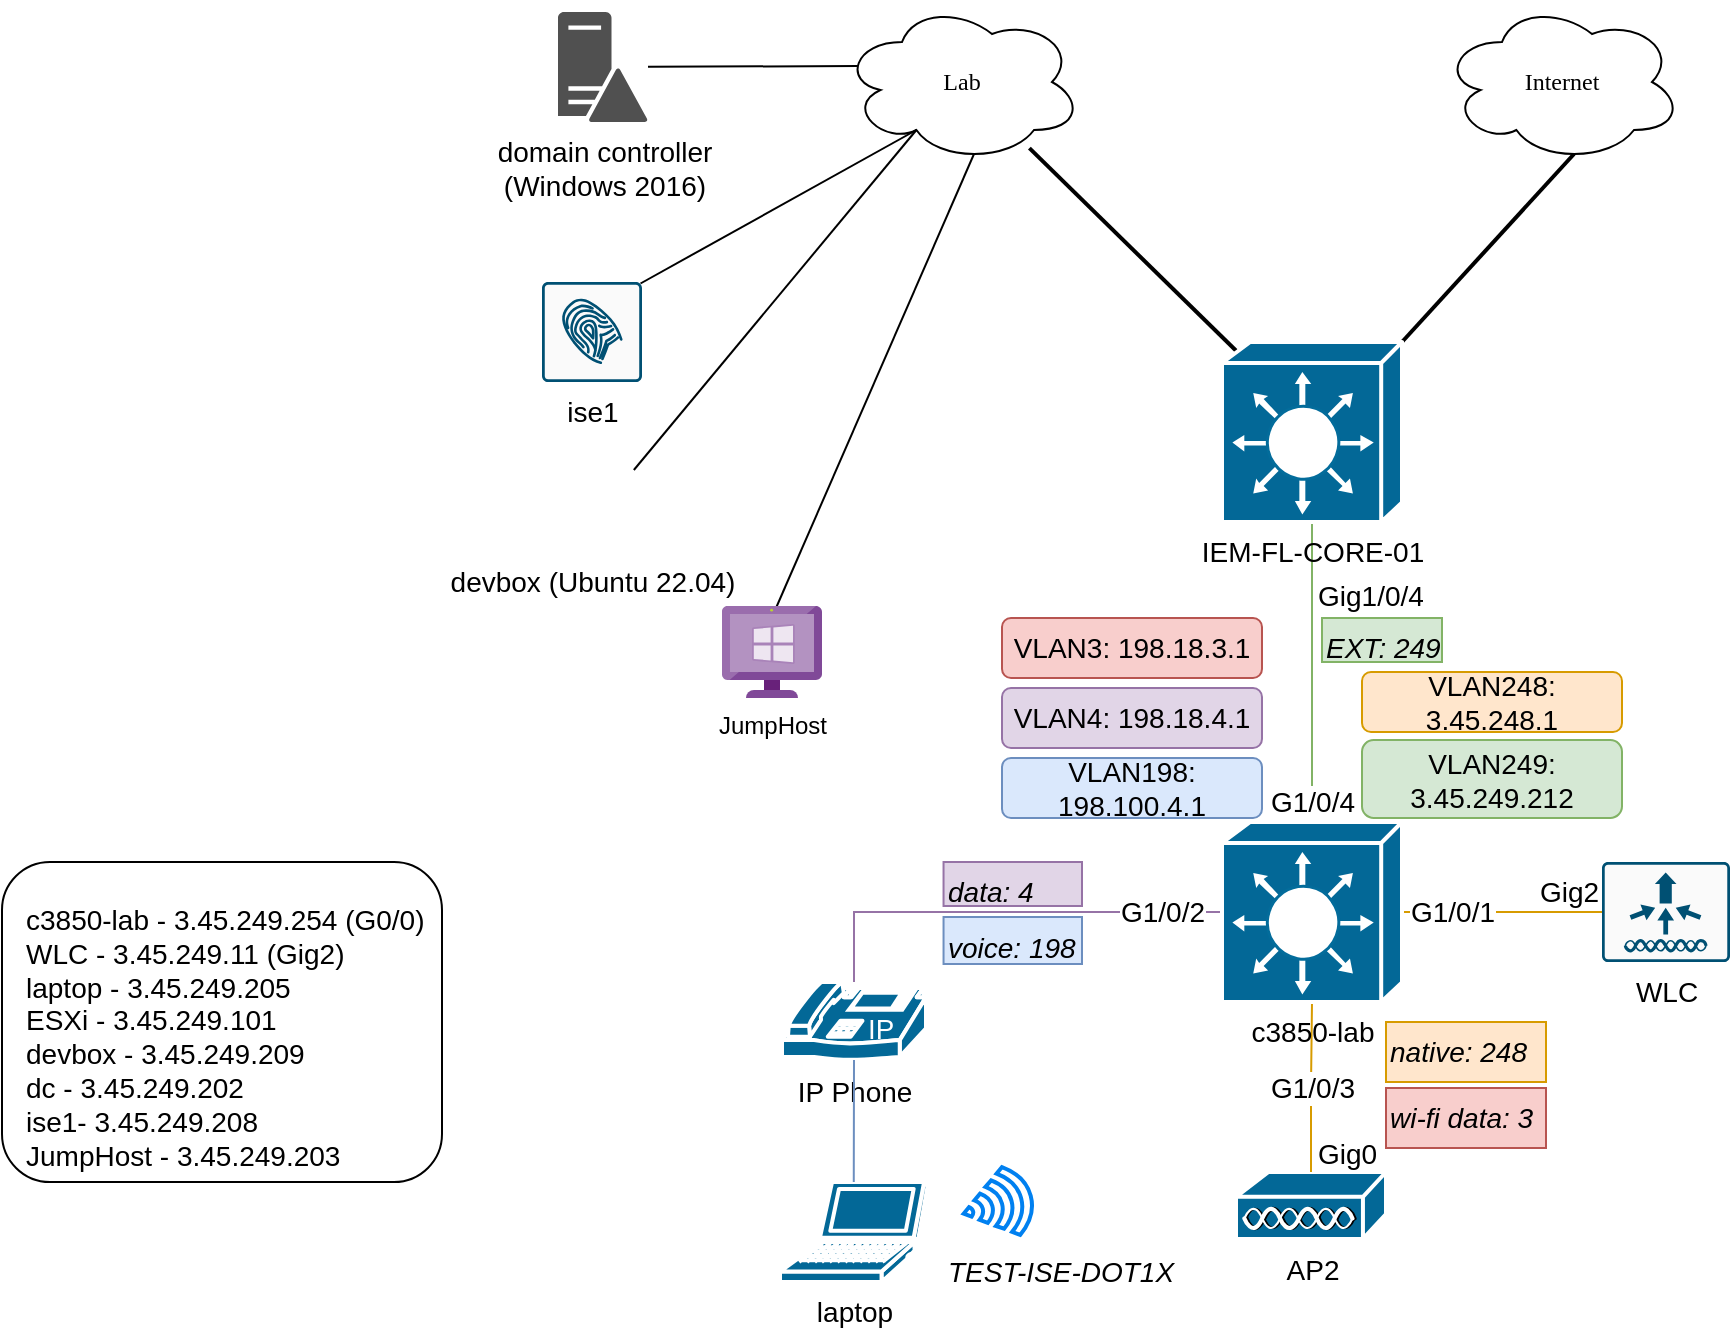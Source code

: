 <mxfile version="20.0.4" type="github">
  <diagram name="Page-1" id="c37626ed-c26b-45fb-9056-f9ebc6bb27b6">
    <mxGraphModel dx="1550" dy="816" grid="1" gridSize="10" guides="1" tooltips="1" connect="1" arrows="1" fold="1" page="1" pageScale="1" pageWidth="1100" pageHeight="850" background="none" math="0" shadow="0">
      <root>
        <mxCell id="0" />
        <mxCell id="1" parent="0" />
        <mxCell id="1c7a67bf8fd3230f-61" style="edgeStyle=none;html=1;labelBackgroundColor=none;startFill=0;endArrow=none;endFill=0;strokeWidth=2;fontFamily=Verdana;fontSize=12;exitX=0.55;exitY=0.95;exitDx=0;exitDy=0;exitPerimeter=0;entryX=1;entryY=0;entryDx=0;entryDy=0;entryPerimeter=0;" parent="1" source="fIpslHjeC98yv0ntgD_M-5" target="fIpslHjeC98yv0ntgD_M-1" edge="1">
          <mxGeometry relative="1" as="geometry">
            <mxPoint x="970.0" y="881.137" as="targetPoint" />
          </mxGeometry>
        </mxCell>
        <mxCell id="1c7a67bf8fd3230f-62" style="edgeStyle=none;html=1;labelBackgroundColor=none;startFill=0;endArrow=none;endFill=0;strokeWidth=2;fontFamily=Verdana;fontSize=12;entryX=0.08;entryY=0.05;entryDx=0;entryDy=0;entryPerimeter=0;" parent="1" source="1c7a67bf8fd3230f-13" target="fIpslHjeC98yv0ntgD_M-1" edge="1">
          <mxGeometry relative="1" as="geometry">
            <mxPoint x="1258" y="890.007" as="targetPoint" />
          </mxGeometry>
        </mxCell>
        <mxCell id="fIpslHjeC98yv0ntgD_M-32" style="rounded=0;orthogonalLoop=1;jettySize=auto;html=1;exitX=0.07;exitY=0.4;exitDx=0;exitDy=0;exitPerimeter=0;fontSize=14;endArrow=none;endFill=0;" parent="1" source="1c7a67bf8fd3230f-13" target="fIpslHjeC98yv0ntgD_M-27" edge="1">
          <mxGeometry relative="1" as="geometry" />
        </mxCell>
        <mxCell id="6axadsAs_ZItvVHvqGPq-3" style="rounded=0;orthogonalLoop=1;jettySize=auto;html=1;exitX=0.55;exitY=0.95;exitDx=0;exitDy=0;exitPerimeter=0;entryX=0.54;entryY=0.022;entryDx=0;entryDy=0;entryPerimeter=0;endArrow=none;endFill=0;" edge="1" parent="1" source="1c7a67bf8fd3230f-13" target="6axadsAs_ZItvVHvqGPq-2">
          <mxGeometry relative="1" as="geometry" />
        </mxCell>
        <mxCell id="1c7a67bf8fd3230f-13" value="Lab" style="ellipse;shape=cloud;whiteSpace=wrap;html=1;rounded=0;shadow=0;comic=0;strokeWidth=1;fontFamily=Verdana;fontSize=12;" parent="1" vertex="1">
          <mxGeometry x="490" y="140" width="120" height="80" as="geometry" />
        </mxCell>
        <mxCell id="fIpslHjeC98yv0ntgD_M-4" value="G1/0/4" style="edgeStyle=orthogonalEdgeStyle;rounded=0;orthogonalLoop=1;jettySize=auto;html=1;exitX=0.5;exitY=1;exitDx=0;exitDy=0;exitPerimeter=0;fontSize=14;endArrow=none;endFill=0;fillColor=#d5e8d4;strokeColor=#82b366;" parent="1" source="fIpslHjeC98yv0ntgD_M-1" target="fIpslHjeC98yv0ntgD_M-2" edge="1">
          <mxGeometry x="0.867" relative="1" as="geometry">
            <mxPoint as="offset" />
          </mxGeometry>
        </mxCell>
        <mxCell id="fIpslHjeC98yv0ntgD_M-1" value="&lt;font style=&quot;font-size: 14px;&quot;&gt;IEM-FL-CORE-01&lt;/font&gt;" style="shape=mxgraph.cisco.switches.layer_3_switch;sketch=0;html=1;pointerEvents=1;dashed=0;fillColor=#036897;strokeColor=#ffffff;strokeWidth=2;verticalLabelPosition=bottom;verticalAlign=top;align=center;outlineConnect=0;" parent="1" vertex="1">
          <mxGeometry x="680" y="310" width="90" height="90" as="geometry" />
        </mxCell>
        <mxCell id="fIpslHjeC98yv0ntgD_M-5" value="Internet" style="ellipse;shape=cloud;whiteSpace=wrap;html=1;rounded=0;shadow=0;comic=0;strokeWidth=1;fontFamily=Verdana;fontSize=12;" parent="1" vertex="1">
          <mxGeometry x="790" y="140" width="120" height="80" as="geometry" />
        </mxCell>
        <mxCell id="fIpslHjeC98yv0ntgD_M-9" value="G1/0/2" style="edgeStyle=orthogonalEdgeStyle;rounded=0;orthogonalLoop=1;jettySize=auto;html=1;exitX=0.5;exitY=0;exitDx=0;exitDy=0;exitPerimeter=0;entryX=0;entryY=0.5;entryDx=0;entryDy=0;entryPerimeter=0;fontSize=14;endArrow=none;endFill=0;startArrow=none;fillColor=#e1d5e7;strokeColor=#9673a6;" parent="1" source="fIpslHjeC98yv0ntgD_M-8" target="fIpslHjeC98yv0ntgD_M-2" edge="1">
          <mxGeometry x="0.726" relative="1" as="geometry">
            <mxPoint as="offset" />
          </mxGeometry>
        </mxCell>
        <mxCell id="fIpslHjeC98yv0ntgD_M-7" value="laptop" style="shape=mxgraph.cisco.computers_and_peripherals.laptop;sketch=0;html=1;pointerEvents=1;dashed=0;fillColor=#036897;strokeColor=#ffffff;strokeWidth=2;verticalLabelPosition=bottom;verticalAlign=top;align=center;outlineConnect=0;fontSize=14;" parent="1" vertex="1">
          <mxGeometry x="459" y="730" width="73.77" height="50" as="geometry" />
        </mxCell>
        <mxCell id="fIpslHjeC98yv0ntgD_M-8" value="IP Phone" style="shape=mxgraph.cisco.modems_and_phones.ip_phone;sketch=0;html=1;pointerEvents=1;dashed=0;fillColor=#036897;strokeColor=#ffffff;strokeWidth=2;verticalLabelPosition=bottom;verticalAlign=top;align=center;outlineConnect=0;fontSize=14;" parent="1" vertex="1">
          <mxGeometry x="460" y="630" width="72" height="40" as="geometry" />
        </mxCell>
        <mxCell id="fIpslHjeC98yv0ntgD_M-10" value="" style="edgeStyle=orthogonalEdgeStyle;rounded=0;orthogonalLoop=1;jettySize=auto;html=1;exitX=0.5;exitY=0;exitDx=0;exitDy=0;exitPerimeter=0;entryX=0.5;entryY=0.975;entryDx=0;entryDy=0;entryPerimeter=0;fontSize=14;endArrow=none;endFill=0;fillColor=#dae8fc;strokeColor=#6c8ebf;" parent="1" source="fIpslHjeC98yv0ntgD_M-7" target="fIpslHjeC98yv0ntgD_M-8" edge="1">
          <mxGeometry relative="1" as="geometry">
            <mxPoint x="496.885" y="730" as="sourcePoint" />
            <mxPoint x="680" y="595" as="targetPoint" />
            <Array as="points">
              <mxPoint x="496" y="720" />
              <mxPoint x="496" y="720" />
            </Array>
          </mxGeometry>
        </mxCell>
        <mxCell id="fIpslHjeC98yv0ntgD_M-11" value="WLC" style="sketch=0;points=[[0.015,0.015,0],[0.985,0.015,0],[0.985,0.985,0],[0.015,0.985,0],[0.25,0,0],[0.5,0,0],[0.75,0,0],[1,0.25,0],[1,0.5,0],[1,0.75,0],[0.75,1,0],[0.5,1,0],[0.25,1,0],[0,0.75,0],[0,0.5,0],[0,0.25,0]];verticalLabelPosition=bottom;html=1;verticalAlign=top;aspect=fixed;align=center;pointerEvents=1;shape=mxgraph.cisco19.rect;prIcon=wireless_lan_controller;fillColor=#FAFAFA;strokeColor=#005073;fontSize=14;" parent="1" vertex="1">
          <mxGeometry x="870" y="570" width="64" height="50" as="geometry" />
        </mxCell>
        <mxCell id="fIpslHjeC98yv0ntgD_M-12" value="AP2" style="shape=mxgraph.cisco.misc.access_point;html=1;pointerEvents=1;dashed=0;fillColor=#036897;strokeColor=#ffffff;strokeWidth=2;verticalLabelPosition=bottom;verticalAlign=top;align=center;outlineConnect=0;fontSize=14;" parent="1" vertex="1">
          <mxGeometry x="687" y="725" width="75" height="34" as="geometry" />
        </mxCell>
        <mxCell id="fIpslHjeC98yv0ntgD_M-14" value="" style="html=1;verticalLabelPosition=bottom;align=center;labelBackgroundColor=#ffffff;verticalAlign=top;strokeWidth=2;strokeColor=#0080F0;shadow=0;dashed=0;shape=mxgraph.ios7.icons.wifi;pointerEvents=1;fontSize=14;rotation=75;" parent="1" vertex="1">
          <mxGeometry x="550" y="724" width="35.17" height="34.71" as="geometry" />
        </mxCell>
        <mxCell id="fIpslHjeC98yv0ntgD_M-15" value="G1/0/1" style="edgeStyle=orthogonalEdgeStyle;rounded=0;orthogonalLoop=1;jettySize=auto;html=1;exitX=0;exitY=0.5;exitDx=0;exitDy=0;exitPerimeter=0;fontSize=14;endArrow=none;endFill=0;fillColor=#ffe6cc;strokeColor=#d79b00;" parent="1" source="fIpslHjeC98yv0ntgD_M-11" edge="1">
          <mxGeometry x="0.5" relative="1" as="geometry">
            <mxPoint x="824" y="595" as="sourcePoint" />
            <mxPoint x="770" y="595" as="targetPoint" />
            <mxPoint as="offset" />
          </mxGeometry>
        </mxCell>
        <mxCell id="fIpslHjeC98yv0ntgD_M-18" value="G1/0/3" style="edgeStyle=orthogonalEdgeStyle;rounded=0;orthogonalLoop=1;jettySize=auto;html=1;entryX=0.5;entryY=1;entryDx=0;entryDy=0;entryPerimeter=0;fontSize=14;endArrow=none;endFill=0;startArrow=none;fillColor=#ffe6cc;strokeColor=#d79b00;" parent="1" source="fIpslHjeC98yv0ntgD_M-12" target="fIpslHjeC98yv0ntgD_M-2" edge="1">
          <mxGeometry x="0.006" relative="1" as="geometry">
            <mxPoint x="506" y="640" as="sourcePoint" />
            <mxPoint x="690" y="605" as="targetPoint" />
            <mxPoint as="offset" />
          </mxGeometry>
        </mxCell>
        <mxCell id="fIpslHjeC98yv0ntgD_M-21" value="&lt;div&gt;native: 248&lt;br&gt;&lt;/div&gt;" style="text;whiteSpace=wrap;html=1;fontSize=14;fontStyle=2;fillColor=#ffe6cc;strokeColor=#d79b00;" parent="1" vertex="1">
          <mxGeometry x="762" y="650" width="80" height="30" as="geometry" />
        </mxCell>
        <mxCell id="fIpslHjeC98yv0ntgD_M-22" value="TEST-ISE-DOT1X" style="text;whiteSpace=wrap;html=1;fontSize=14;fontStyle=2" parent="1" vertex="1">
          <mxGeometry x="541" y="759.71" width="120" height="20" as="geometry" />
        </mxCell>
        <mxCell id="fIpslHjeC98yv0ntgD_M-33" style="rounded=0;orthogonalLoop=1;jettySize=auto;html=1;exitX=0.985;exitY=0.015;exitDx=0;exitDy=0;exitPerimeter=0;entryX=0.31;entryY=0.8;entryDx=0;entryDy=0;entryPerimeter=0;fontSize=14;endArrow=none;endFill=0;" parent="1" source="fIpslHjeC98yv0ntgD_M-25" target="1c7a67bf8fd3230f-13" edge="1">
          <mxGeometry relative="1" as="geometry" />
        </mxCell>
        <mxCell id="fIpslHjeC98yv0ntgD_M-25" value="ise1" style="sketch=0;points=[[0.015,0.015,0],[0.985,0.015,0],[0.985,0.985,0],[0.015,0.985,0],[0.25,0,0],[0.5,0,0],[0.75,0,0],[1,0.25,0],[1,0.5,0],[1,0.75,0],[0.75,1,0],[0.5,1,0],[0.25,1,0],[0,0.75,0],[0,0.5,0],[0,0.25,0]];verticalLabelPosition=bottom;html=1;verticalAlign=top;aspect=fixed;align=center;pointerEvents=1;shape=mxgraph.cisco19.rect;prIcon=ise;fillColor=#FAFAFA;strokeColor=#005073;fontSize=14;" parent="1" vertex="1">
          <mxGeometry x="340" y="280" width="50" height="50" as="geometry" />
        </mxCell>
        <mxCell id="fIpslHjeC98yv0ntgD_M-27" value="&lt;div&gt;domain controller &lt;br&gt;&lt;/div&gt;&lt;div&gt;(Windows 2016)&lt;/div&gt;" style="sketch=0;pointerEvents=1;shadow=0;dashed=0;html=1;strokeColor=none;fillColor=#505050;labelPosition=center;verticalLabelPosition=bottom;verticalAlign=top;outlineConnect=0;align=center;shape=mxgraph.office.servers.domain_controller;fontSize=14;" parent="1" vertex="1">
          <mxGeometry x="348" y="145" width="45" height="55" as="geometry" />
        </mxCell>
        <mxCell id="fIpslHjeC98yv0ntgD_M-34" style="rounded=0;orthogonalLoop=1;jettySize=auto;html=1;exitX=0.965;exitY=0.089;exitDx=0;exitDy=0;fontSize=14;endArrow=none;endFill=0;exitPerimeter=0;entryX=0.31;entryY=0.8;entryDx=0;entryDy=0;entryPerimeter=0;" parent="1" source="fIpslHjeC98yv0ntgD_M-30" target="1c7a67bf8fd3230f-13" edge="1">
          <mxGeometry relative="1" as="geometry" />
        </mxCell>
        <mxCell id="fIpslHjeC98yv0ntgD_M-30" value="devbox (Ubuntu 22.04)" style="shape=image;html=1;verticalAlign=top;verticalLabelPosition=bottom;labelBackgroundColor=#ffffff;imageAspect=0;aspect=fixed;image=https://cdn0.iconfinder.com/data/icons/logos-brands/24/logo_brand_brands_logos_ubuntu-128.png;fontSize=14;" parent="1" vertex="1">
          <mxGeometry x="342.5" y="370" width="45" height="45" as="geometry" />
        </mxCell>
        <mxCell id="fIpslHjeC98yv0ntgD_M-35" value="Gig2" style="text;whiteSpace=wrap;html=1;fontSize=14;fontStyle=0" parent="1" vertex="1">
          <mxGeometry x="837" y="570" width="30" height="20" as="geometry" />
        </mxCell>
        <mxCell id="fIpslHjeC98yv0ntgD_M-36" value="Gig0" style="text;whiteSpace=wrap;html=1;fontSize=14;fontStyle=0" parent="1" vertex="1">
          <mxGeometry x="726" y="701" width="30" height="20" as="geometry" />
        </mxCell>
        <mxCell id="fIpslHjeC98yv0ntgD_M-2" value="&lt;font style=&quot;font-size: 14px;&quot;&gt;c3850-lab&lt;/font&gt;" style="shape=mxgraph.cisco.switches.layer_3_switch;sketch=0;html=1;pointerEvents=1;dashed=0;fillColor=#036897;strokeColor=#ffffff;strokeWidth=2;verticalLabelPosition=bottom;verticalAlign=top;align=center;outlineConnect=0;" parent="1" vertex="1">
          <mxGeometry x="680" y="550" width="90" height="90" as="geometry" />
        </mxCell>
        <mxCell id="fIpslHjeC98yv0ntgD_M-37" value="Gig1/0/4" style="text;whiteSpace=wrap;html=1;fontSize=14;fontStyle=0" parent="1" vertex="1">
          <mxGeometry x="726" y="422" width="30" height="20" as="geometry" />
        </mxCell>
        <mxCell id="fIpslHjeC98yv0ntgD_M-39" value="" style="group" parent="1" vertex="1" connectable="0">
          <mxGeometry x="70" y="570" width="250" height="160" as="geometry" />
        </mxCell>
        <mxCell id="fIpslHjeC98yv0ntgD_M-38" value="" style="rounded=1;whiteSpace=wrap;html=1;fontSize=14;" parent="fIpslHjeC98yv0ntgD_M-39" vertex="1">
          <mxGeometry width="220" height="160" as="geometry" />
        </mxCell>
        <mxCell id="fIpslHjeC98yv0ntgD_M-24" value="&lt;div&gt;&lt;font style=&quot;font-size: 14px;&quot;&gt;c3850-lab - &lt;/font&gt;3.45.249.254 (G0/0)&lt;br&gt;&lt;/div&gt;&lt;div&gt;WLC - 3.45.249.11 (Gig2)&lt;/div&gt;&lt;div&gt;laptop - 3.45.249.205&lt;/div&gt;&lt;div&gt;ESXi - 3.45.249.101&lt;/div&gt;&lt;div&gt;devbox - 3.45.249.209&lt;/div&gt;&lt;div&gt;dc - 3.45.249.202&lt;/div&gt;&lt;div&gt;ise1- 3.45.249.208&lt;/div&gt;&lt;div&gt;JumpHost - 3.45.249.203&lt;br&gt;&lt;/div&gt;&lt;div&gt;&lt;br&gt;&lt;/div&gt;" style="text;whiteSpace=wrap;html=1;fontSize=14;" parent="fIpslHjeC98yv0ntgD_M-39" vertex="1">
          <mxGeometry x="10" y="13.867" width="240" height="42.667" as="geometry" />
        </mxCell>
        <mxCell id="fIpslHjeC98yv0ntgD_M-42" value="VLAN248: 3.45.248.1" style="rounded=1;whiteSpace=wrap;html=1;fontSize=14;fillColor=#ffe6cc;strokeColor=#d79b00;" parent="1" vertex="1">
          <mxGeometry x="750" y="475" width="130" height="30" as="geometry" />
        </mxCell>
        <mxCell id="fIpslHjeC98yv0ntgD_M-45" value="VLAN249: 3.45.249.212" style="rounded=1;whiteSpace=wrap;html=1;fontSize=14;fillColor=#d5e8d4;strokeColor=#82b366;" parent="1" vertex="1">
          <mxGeometry x="750" y="509" width="130" height="39" as="geometry" />
        </mxCell>
        <mxCell id="fIpslHjeC98yv0ntgD_M-46" value="VLAN4: 198.18.4.1" style="rounded=1;whiteSpace=wrap;html=1;fontSize=14;fillColor=#e1d5e7;strokeColor=#9673a6;" parent="1" vertex="1">
          <mxGeometry x="570" y="483" width="130" height="30" as="geometry" />
        </mxCell>
        <mxCell id="fIpslHjeC98yv0ntgD_M-47" value="VLAN198: 198.100.4.1" style="rounded=1;whiteSpace=wrap;html=1;fontSize=14;fillColor=#dae8fc;strokeColor=#6c8ebf;" parent="1" vertex="1">
          <mxGeometry x="570" y="518" width="130" height="30" as="geometry" />
        </mxCell>
        <mxCell id="fIpslHjeC98yv0ntgD_M-48" value="VLAN3: 198.18.3.1" style="rounded=1;whiteSpace=wrap;html=1;fontSize=14;fillColor=#f8cecc;strokeColor=#b85450;" parent="1" vertex="1">
          <mxGeometry x="570" y="448" width="130" height="30" as="geometry" />
        </mxCell>
        <mxCell id="fIpslHjeC98yv0ntgD_M-50" value="wi-fi data: 3" style="text;whiteSpace=wrap;html=1;fontSize=14;fontStyle=2;fillColor=#f8cecc;strokeColor=#b85450;" parent="1" vertex="1">
          <mxGeometry x="762" y="683" width="80" height="30" as="geometry" />
        </mxCell>
        <mxCell id="fIpslHjeC98yv0ntgD_M-53" value="&lt;div&gt;data: 4&lt;br&gt;&lt;/div&gt;" style="text;whiteSpace=wrap;html=1;fontSize=14;fontStyle=2;fillColor=#e1d5e7;strokeColor=#9673a6;" parent="1" vertex="1">
          <mxGeometry x="540.77" y="570" width="69.23" height="22" as="geometry" />
        </mxCell>
        <mxCell id="fIpslHjeC98yv0ntgD_M-54" value="voice: 198" style="text;whiteSpace=wrap;html=1;fontSize=14;fontStyle=2;fillColor=#dae8fc;strokeColor=#6c8ebf;" parent="1" vertex="1">
          <mxGeometry x="540.77" y="597.5" width="69.23" height="23.5" as="geometry" />
        </mxCell>
        <mxCell id="fIpslHjeC98yv0ntgD_M-55" value="&lt;div&gt;EXT: 249&lt;br&gt;&lt;/div&gt;" style="text;whiteSpace=wrap;html=1;fontSize=14;fontStyle=2;fillColor=#d5e8d4;strokeColor=#82b366;" parent="1" vertex="1">
          <mxGeometry x="730" y="448" width="60" height="22" as="geometry" />
        </mxCell>
        <mxCell id="6axadsAs_ZItvVHvqGPq-2" value="JumpHost" style="sketch=0;aspect=fixed;html=1;points=[];align=center;image;fontSize=12;image=img/lib/mscae/VM_Windows_Non_Azure.svg;" vertex="1" parent="1">
          <mxGeometry x="430" y="442" width="50" height="46" as="geometry" />
        </mxCell>
      </root>
    </mxGraphModel>
  </diagram>
</mxfile>
